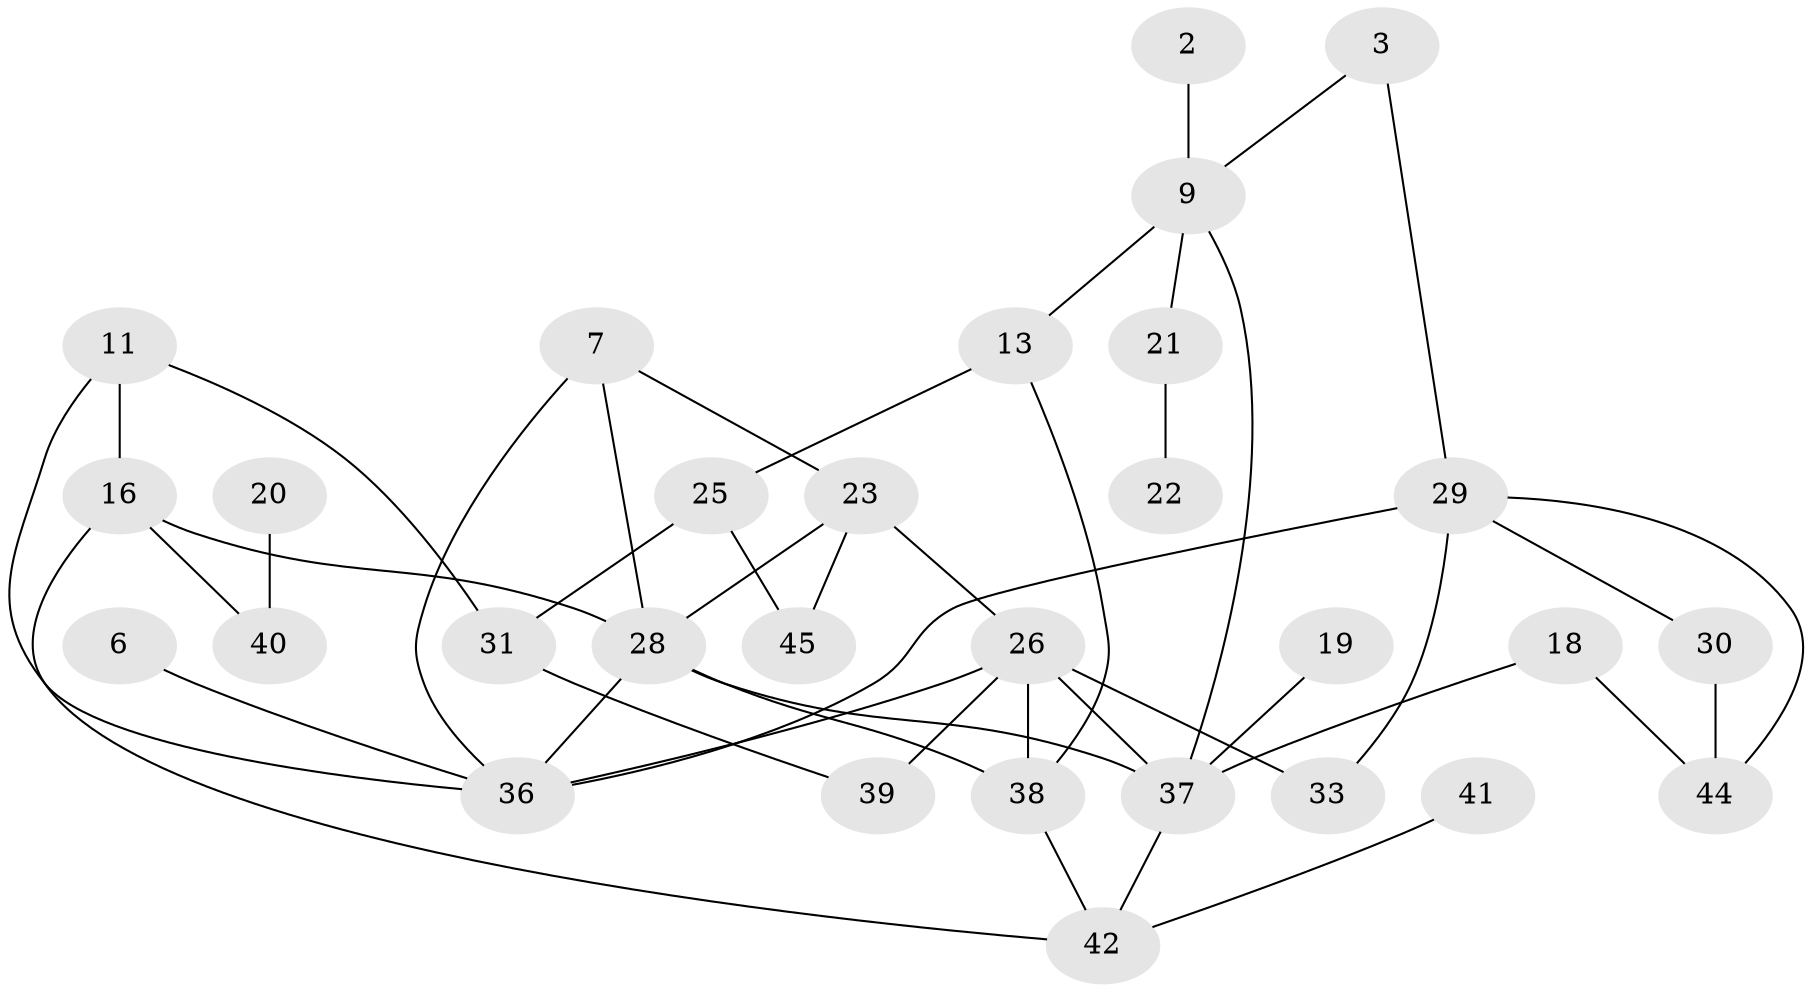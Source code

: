 // original degree distribution, {0: 0.15217391304347827, 2: 0.30434782608695654, 4: 0.07608695652173914, 1: 0.20652173913043478, 3: 0.20652173913043478, 5: 0.043478260869565216, 6: 0.010869565217391304}
// Generated by graph-tools (version 1.1) at 2025/00/03/09/25 03:00:50]
// undirected, 30 vertices, 45 edges
graph export_dot {
graph [start="1"]
  node [color=gray90,style=filled];
  2;
  3;
  6;
  7;
  9;
  11;
  13;
  16;
  18;
  19;
  20;
  21;
  22;
  23;
  25;
  26;
  28;
  29;
  30;
  31;
  33;
  36;
  37;
  38;
  39;
  40;
  41;
  42;
  44;
  45;
  2 -- 9 [weight=1.0];
  3 -- 9 [weight=1.0];
  3 -- 29 [weight=1.0];
  6 -- 36 [weight=1.0];
  7 -- 23 [weight=1.0];
  7 -- 28 [weight=1.0];
  7 -- 36 [weight=1.0];
  9 -- 13 [weight=1.0];
  9 -- 21 [weight=1.0];
  9 -- 37 [weight=1.0];
  11 -- 16 [weight=1.0];
  11 -- 31 [weight=1.0];
  11 -- 36 [weight=1.0];
  13 -- 25 [weight=1.0];
  13 -- 38 [weight=1.0];
  16 -- 28 [weight=1.0];
  16 -- 40 [weight=1.0];
  16 -- 42 [weight=1.0];
  18 -- 37 [weight=1.0];
  18 -- 44 [weight=1.0];
  19 -- 37 [weight=1.0];
  20 -- 40 [weight=1.0];
  21 -- 22 [weight=1.0];
  23 -- 26 [weight=1.0];
  23 -- 28 [weight=1.0];
  23 -- 45 [weight=1.0];
  25 -- 31 [weight=1.0];
  25 -- 45 [weight=1.0];
  26 -- 33 [weight=1.0];
  26 -- 36 [weight=1.0];
  26 -- 37 [weight=1.0];
  26 -- 38 [weight=1.0];
  26 -- 39 [weight=2.0];
  28 -- 36 [weight=1.0];
  28 -- 37 [weight=2.0];
  28 -- 38 [weight=1.0];
  29 -- 30 [weight=1.0];
  29 -- 33 [weight=1.0];
  29 -- 36 [weight=1.0];
  29 -- 44 [weight=1.0];
  30 -- 44 [weight=1.0];
  31 -- 39 [weight=1.0];
  37 -- 42 [weight=1.0];
  38 -- 42 [weight=1.0];
  41 -- 42 [weight=1.0];
}
